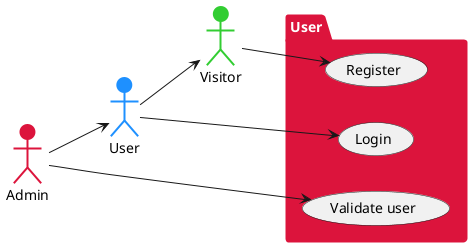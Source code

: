 @startuml
left to right direction
actor Visitor as visitor #limegreen;line:limegreen;line.bold;text:black
actor User as user #dodgerblue;line:dodgerblue;line.bold;text:black
actor Admin as admin #crimson;line:crimson;line.bold;text:black

package User #crimson;line:crimson;line.bold;text:white {
  usecase "Register" as register

  usecase "Login" as login

  usecase "Validate user" as validateUser
}

visitor --> register

user --> visitor

user --> login

admin --> user

admin --> validateUser
@enduml
